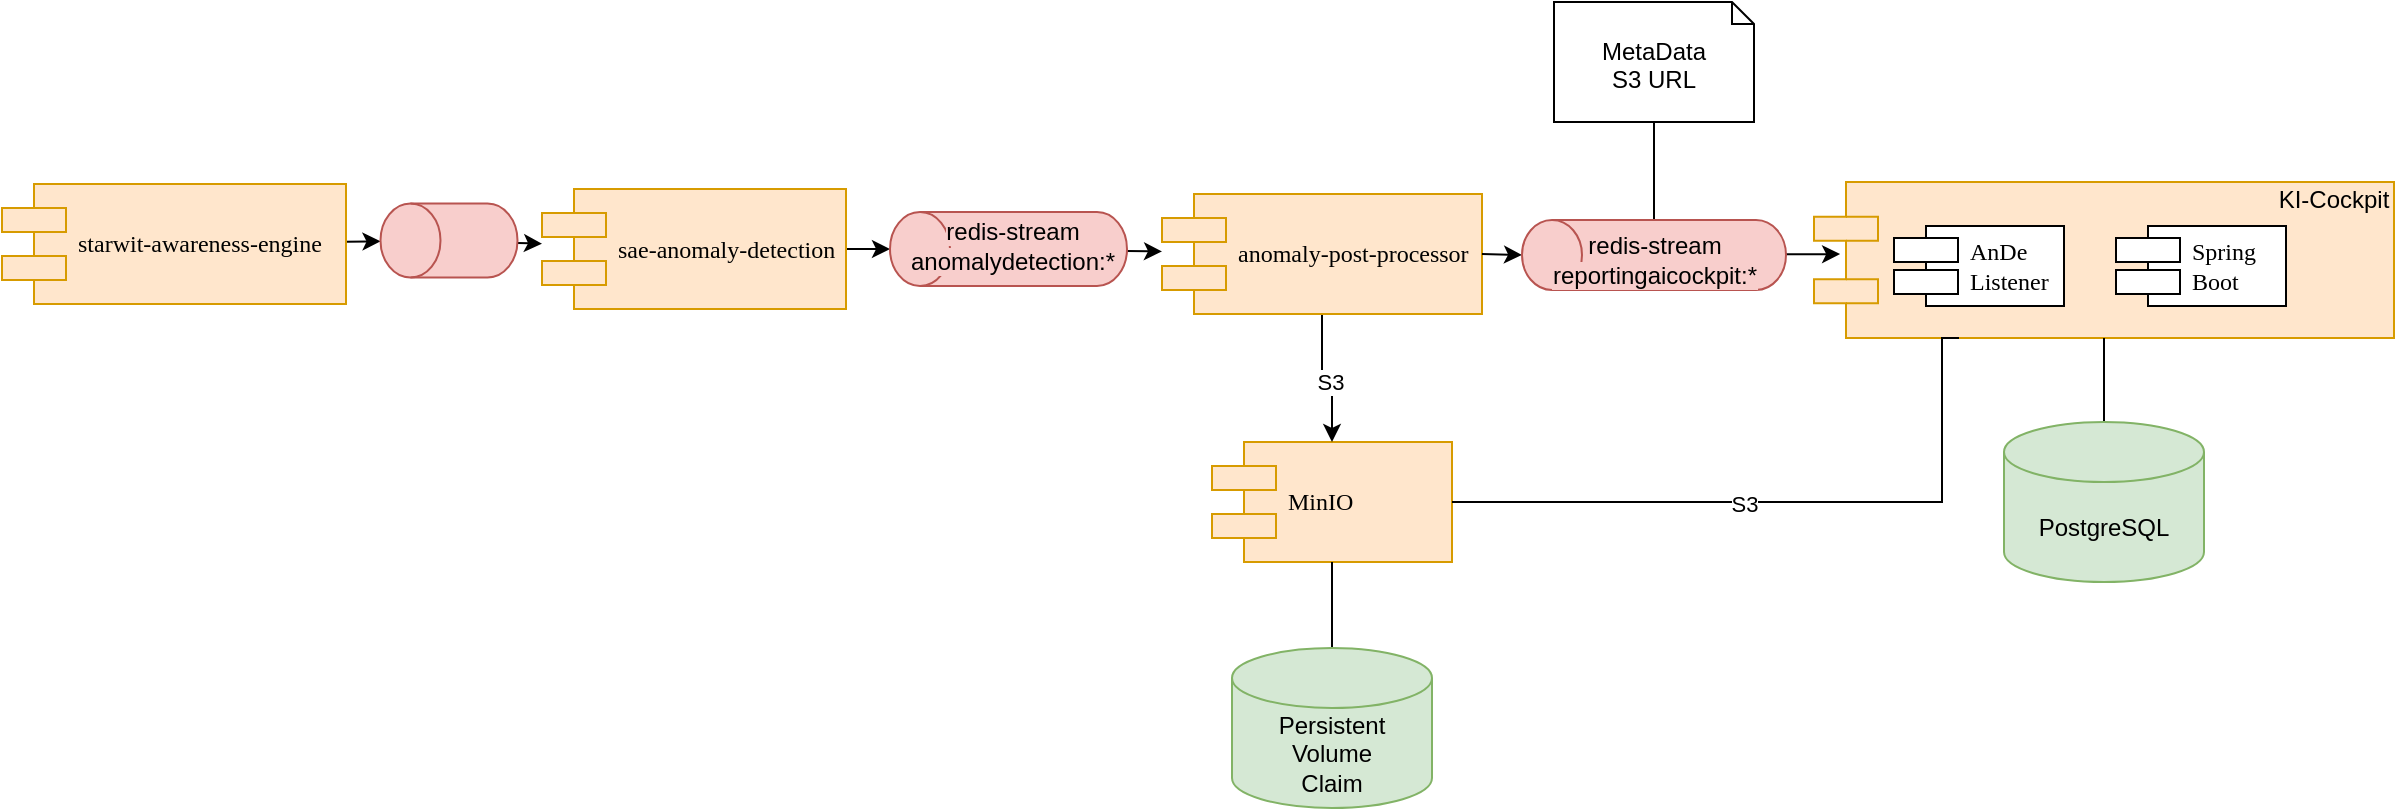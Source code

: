 <mxfile>
    <diagram name="draft" id="a3xRBjFOB7cAsyfC0EUM">
        <mxGraphModel dx="643" dy="327" grid="1" gridSize="10" guides="1" tooltips="1" connect="1" arrows="1" fold="1" page="1" pageScale="1" pageWidth="1100" pageHeight="850" background="none" math="0" shadow="0">
            <root>
                <mxCell id="D_3S4Ifsa7l87r18UFxj-0"/>
                <mxCell id="D_3S4Ifsa7l87r18UFxj-1" parent="D_3S4Ifsa7l87r18UFxj-0"/>
                <mxCell id="D_3S4Ifsa7l87r18UFxj-2" value="" style="shape=component;align=left;spacingLeft=36;rounded=0;shadow=0;comic=0;labelBackgroundColor=none;strokeWidth=1;fontFamily=Verdana;fontSize=12;html=1;fillColor=#ffe6cc;strokeColor=#d79b00;" parent="D_3S4Ifsa7l87r18UFxj-1" vertex="1">
                    <mxGeometry x="936" y="440" width="290" height="78" as="geometry"/>
                </mxCell>
                <mxCell id="D_3S4Ifsa7l87r18UFxj-5" value="MinIO" style="shape=component;align=left;spacingLeft=36;rounded=0;shadow=0;comic=0;labelBackgroundColor=none;strokeWidth=1;fontFamily=Verdana;fontSize=12;html=1;fillColor=#ffe6cc;strokeColor=#d79b00;" parent="D_3S4Ifsa7l87r18UFxj-1" vertex="1">
                    <mxGeometry x="635" y="570" width="120" height="60" as="geometry"/>
                </mxCell>
                <mxCell id="D_3S4Ifsa7l87r18UFxj-6" value="" style="edgeStyle=orthogonalEdgeStyle;rounded=0;orthogonalLoop=1;jettySize=auto;html=1;" parent="D_3S4Ifsa7l87r18UFxj-1" source="D_3S4Ifsa7l87r18UFxj-10" target="D_3S4Ifsa7l87r18UFxj-5" edge="1">
                    <mxGeometry relative="1" as="geometry"/>
                </mxCell>
                <mxCell id="D_3S4Ifsa7l87r18UFxj-7" value="S3" style="edgeLabel;html=1;align=center;verticalAlign=middle;resizable=0;points=[];" parent="D_3S4Ifsa7l87r18UFxj-6" vertex="1" connectable="0">
                    <mxGeometry x="0.022" y="-2" relative="1" as="geometry">
                        <mxPoint as="offset"/>
                    </mxGeometry>
                </mxCell>
                <mxCell id="yyzwWI7Gfhoeo8dUbkyk-1" value="" style="edgeStyle=none;sketch=0;hachureGap=4;jiggle=2;curveFitting=1;html=1;fontFamily=Architects Daughter;fontSource=https%3A%2F%2Ffonts.googleapis.com%2Fcss%3Ffamily%3DArchitects%2BDaughter;fontSize=16;" parent="D_3S4Ifsa7l87r18UFxj-1" source="D_3S4Ifsa7l87r18UFxj-8" target="D_3S4Ifsa7l87r18UFxj-13" edge="1">
                    <mxGeometry relative="1" as="geometry"/>
                </mxCell>
                <mxCell id="D_3S4Ifsa7l87r18UFxj-8" value="sae-anomaly-detection" style="shape=component;align=left;spacingLeft=36;rounded=0;shadow=0;comic=0;labelBackgroundColor=none;strokeWidth=1;fontFamily=Verdana;fontSize=12;html=1;fillColor=#ffe6cc;strokeColor=#d79b00;" parent="D_3S4Ifsa7l87r18UFxj-1" vertex="1">
                    <mxGeometry x="300" y="443.5" width="152" height="60" as="geometry"/>
                </mxCell>
                <mxCell id="D_3S4Ifsa7l87r18UFxj-10" value="anomaly-post-processor" style="shape=component;align=left;spacingLeft=36;rounded=0;shadow=0;comic=0;labelBackgroundColor=none;strokeWidth=1;fontFamily=Verdana;fontSize=12;html=1;fillColor=#ffe6cc;strokeColor=#d79b00;" parent="D_3S4Ifsa7l87r18UFxj-1" vertex="1">
                    <mxGeometry x="610" y="446" width="160" height="60" as="geometry"/>
                </mxCell>
                <mxCell id="D_3S4Ifsa7l87r18UFxj-12" value="" style="edgeStyle=orthogonalEdgeStyle;rounded=0;orthogonalLoop=1;jettySize=auto;html=1;endArrow=none;endFill=0;exitX=1;exitY=0.5;exitDx=0;exitDy=0;exitPerimeter=0;" parent="D_3S4Ifsa7l87r18UFxj-1" source="yyzwWI7Gfhoeo8dUbkyk-3" target="D_3S4Ifsa7l87r18UFxj-21" edge="1">
                    <mxGeometry relative="1" as="geometry"/>
                </mxCell>
                <mxCell id="yyzwWI7Gfhoeo8dUbkyk-2" value="" style="edgeStyle=none;sketch=0;hachureGap=4;jiggle=2;curveFitting=1;html=1;fontFamily=Architects Daughter;fontSource=https%3A%2F%2Ffonts.googleapis.com%2Fcss%3Ffamily%3DArchitects%2BDaughter;fontSize=16;" parent="D_3S4Ifsa7l87r18UFxj-1" source="D_3S4Ifsa7l87r18UFxj-13" target="D_3S4Ifsa7l87r18UFxj-10" edge="1">
                    <mxGeometry relative="1" as="geometry"/>
                </mxCell>
                <mxCell id="D_3S4Ifsa7l87r18UFxj-13" value="" style="shape=cylinder3;whiteSpace=wrap;html=1;boundedLbl=1;backgroundOutline=1;size=15;rotation=270;textDirection=vertical-lr;fillColor=#f8cecc;strokeColor=#b85450;" parent="D_3S4Ifsa7l87r18UFxj-1" vertex="1">
                    <mxGeometry x="514.75" y="414.25" width="37" height="118.5" as="geometry"/>
                </mxCell>
                <mxCell id="D_3S4Ifsa7l87r18UFxj-14" value="AnDe&lt;br&gt;Listener" style="shape=component;align=left;spacingLeft=36;rounded=0;shadow=0;comic=0;labelBackgroundColor=none;strokeWidth=1;fontFamily=Verdana;fontSize=12;html=1;" parent="D_3S4Ifsa7l87r18UFxj-1" vertex="1">
                    <mxGeometry x="976" y="462" width="85" height="40" as="geometry"/>
                </mxCell>
                <mxCell id="D_3S4Ifsa7l87r18UFxj-15" value="" style="edgeStyle=orthogonalEdgeStyle;rounded=0;orthogonalLoop=1;jettySize=auto;html=1;endArrow=none;endFill=0;" parent="D_3S4Ifsa7l87r18UFxj-1" source="D_3S4Ifsa7l87r18UFxj-16" target="D_3S4Ifsa7l87r18UFxj-2" edge="1">
                    <mxGeometry relative="1" as="geometry">
                        <mxPoint x="1081" y="604" as="sourcePoint"/>
                    </mxGeometry>
                </mxCell>
                <mxCell id="D_3S4Ifsa7l87r18UFxj-16" value="PostgreSQL" style="shape=cylinder3;whiteSpace=wrap;html=1;boundedLbl=1;backgroundOutline=1;size=15;fillColor=#d5e8d4;strokeColor=#82b366;" parent="D_3S4Ifsa7l87r18UFxj-1" vertex="1">
                    <mxGeometry x="1031" y="560" width="100" height="80" as="geometry"/>
                </mxCell>
                <mxCell id="D_3S4Ifsa7l87r18UFxj-17" value="" style="endArrow=none;html=1;rounded=0;edgeStyle=orthogonalEdgeStyle;exitX=1;exitY=0.5;exitDx=0;exitDy=0;entryX=0.25;entryY=1;entryDx=0;entryDy=0;" parent="D_3S4Ifsa7l87r18UFxj-1" source="D_3S4Ifsa7l87r18UFxj-5" target="D_3S4Ifsa7l87r18UFxj-2" edge="1">
                    <mxGeometry width="50" height="50" relative="1" as="geometry">
                        <mxPoint x="630" y="750" as="sourcePoint"/>
                        <mxPoint x="680" y="700" as="targetPoint"/>
                        <Array as="points">
                            <mxPoint x="1000" y="600"/>
                            <mxPoint x="1000" y="518"/>
                        </Array>
                    </mxGeometry>
                </mxCell>
                <mxCell id="D_3S4Ifsa7l87r18UFxj-18" value="S3" style="edgeLabel;html=1;align=center;verticalAlign=middle;resizable=0;points=[];" parent="D_3S4Ifsa7l87r18UFxj-17" vertex="1" connectable="0">
                    <mxGeometry x="-0.131" y="-1" relative="1" as="geometry">
                        <mxPoint as="offset"/>
                    </mxGeometry>
                </mxCell>
                <mxCell id="D_3S4Ifsa7l87r18UFxj-19" value="" style="edgeStyle=orthogonalEdgeStyle;rounded=0;orthogonalLoop=1;jettySize=auto;html=1;endArrow=none;endFill=0;" parent="D_3S4Ifsa7l87r18UFxj-1" source="D_3S4Ifsa7l87r18UFxj-20" target="D_3S4Ifsa7l87r18UFxj-5" edge="1">
                    <mxGeometry relative="1" as="geometry"/>
                </mxCell>
                <mxCell id="D_3S4Ifsa7l87r18UFxj-20" value="Persistent&lt;br&gt;Volume&lt;br&gt;Claim" style="shape=cylinder3;whiteSpace=wrap;html=1;boundedLbl=1;backgroundOutline=1;size=15;fillColor=#d5e8d4;strokeColor=#82b366;" parent="D_3S4Ifsa7l87r18UFxj-1" vertex="1">
                    <mxGeometry x="645" y="673" width="100" height="80" as="geometry"/>
                </mxCell>
                <mxCell id="D_3S4Ifsa7l87r18UFxj-21" value="&lt;div style=&quot;text-align: left;&quot;&gt;&lt;span style=&quot;background-color: initial;&quot;&gt;MetaData&lt;/span&gt;&lt;/div&gt;S3 URL" style="shape=note2;boundedLbl=1;whiteSpace=wrap;html=1;size=11;verticalAlign=top;align=center;" parent="D_3S4Ifsa7l87r18UFxj-1" vertex="1">
                    <mxGeometry x="806" y="350" width="100" height="60" as="geometry"/>
                </mxCell>
                <mxCell id="D_3S4Ifsa7l87r18UFxj-22" value="Spring&lt;br&gt;Boot" style="shape=component;align=left;spacingLeft=36;rounded=0;shadow=0;comic=0;labelBackgroundColor=none;strokeWidth=1;fontFamily=Verdana;fontSize=12;html=1;" parent="D_3S4Ifsa7l87r18UFxj-1" vertex="1">
                    <mxGeometry x="1087" y="462" width="85" height="40" as="geometry"/>
                </mxCell>
                <mxCell id="D_3S4Ifsa7l87r18UFxj-23" value="KI-Cockpit" style="text;html=1;align=center;verticalAlign=middle;whiteSpace=wrap;rounded=0;" parent="D_3S4Ifsa7l87r18UFxj-1" vertex="1">
                    <mxGeometry x="1166" y="434" width="60" height="30" as="geometry"/>
                </mxCell>
                <mxCell id="yyzwWI7Gfhoeo8dUbkyk-0" value="" style="endArrow=classic;html=1;hachureGap=4;fontFamily=Architects Daughter;fontSource=https%3A%2F%2Ffonts.googleapis.com%2Fcss%3Ffamily%3DArchitects%2BDaughter;fontSize=16;exitX=1;exitY=0.5;exitDx=0;exitDy=0;entryX=0.5;entryY=0;entryDx=0;entryDy=0;entryPerimeter=0;" parent="D_3S4Ifsa7l87r18UFxj-1" source="D_3S4Ifsa7l87r18UFxj-10" target="yyzwWI7Gfhoeo8dUbkyk-3" edge="1">
                    <mxGeometry width="50" height="50" relative="1" as="geometry">
                        <mxPoint x="780" y="500" as="sourcePoint"/>
                        <mxPoint x="830" y="450" as="targetPoint"/>
                    </mxGeometry>
                </mxCell>
                <mxCell id="yyzwWI7Gfhoeo8dUbkyk-4" value="" style="edgeStyle=none;sketch=0;hachureGap=4;jiggle=2;curveFitting=1;html=1;fontFamily=Architects Daughter;fontSource=https%3A%2F%2Ffonts.googleapis.com%2Fcss%3Ffamily%3DArchitects%2BDaughter;fontSize=16;entryX=0.045;entryY=0.462;entryDx=0;entryDy=0;entryPerimeter=0;" parent="D_3S4Ifsa7l87r18UFxj-1" source="yyzwWI7Gfhoeo8dUbkyk-3" target="D_3S4Ifsa7l87r18UFxj-2" edge="1">
                    <mxGeometry relative="1" as="geometry"/>
                </mxCell>
                <mxCell id="yyzwWI7Gfhoeo8dUbkyk-3" value="" style="shape=cylinder3;whiteSpace=wrap;html=1;boundedLbl=1;backgroundOutline=1;size=15;rotation=270;textDirection=vertical-lr;fillColor=#f8cecc;strokeColor=#b85450;" parent="D_3S4Ifsa7l87r18UFxj-1" vertex="1">
                    <mxGeometry x="838.5" y="410.5" width="35" height="132" as="geometry"/>
                </mxCell>
                <mxCell id="0" value="&lt;span style=&quot;background-color: rgb(248, 206, 204);&quot;&gt;redis-stream&lt;br&gt;anomalydetection:*&lt;/span&gt;" style="text;html=1;strokeColor=none;fillColor=none;align=center;verticalAlign=middle;whiteSpace=wrap;rounded=0;" parent="D_3S4Ifsa7l87r18UFxj-1" vertex="1">
                    <mxGeometry x="497.75" y="462" width="75" height="20" as="geometry"/>
                </mxCell>
                <mxCell id="1" value="&lt;span style=&quot;background-color: rgb(248, 206, 204);&quot;&gt;redis-stream&lt;br&gt;reportingaicockpit:*&lt;/span&gt;" style="text;html=1;strokeColor=none;fillColor=none;align=center;verticalAlign=middle;whiteSpace=wrap;rounded=0;" parent="D_3S4Ifsa7l87r18UFxj-1" vertex="1">
                    <mxGeometry x="818.5" y="469" width="75" height="20" as="geometry"/>
                </mxCell>
                <mxCell id="4" value="" style="edgeStyle=none;html=1;" edge="1" parent="D_3S4Ifsa7l87r18UFxj-1" source="2" target="3">
                    <mxGeometry relative="1" as="geometry"/>
                </mxCell>
                <mxCell id="2" value="starwit-awareness-engine" style="shape=component;align=left;spacingLeft=36;rounded=0;shadow=0;comic=0;labelBackgroundColor=none;strokeWidth=1;fontFamily=Verdana;fontSize=12;html=1;fillColor=#ffe6cc;strokeColor=#d79b00;" vertex="1" parent="D_3S4Ifsa7l87r18UFxj-1">
                    <mxGeometry x="30" y="441" width="172" height="60" as="geometry"/>
                </mxCell>
                <mxCell id="5" value="" style="edgeStyle=none;html=1;" edge="1" parent="D_3S4Ifsa7l87r18UFxj-1" source="3" target="D_3S4Ifsa7l87r18UFxj-8">
                    <mxGeometry relative="1" as="geometry"/>
                </mxCell>
                <mxCell id="3" value="" style="shape=cylinder3;whiteSpace=wrap;html=1;boundedLbl=1;backgroundOutline=1;size=15;rotation=270;textDirection=vertical-lr;fillColor=#f8cecc;strokeColor=#b85450;" vertex="1" parent="D_3S4Ifsa7l87r18UFxj-1">
                    <mxGeometry x="235" y="435" width="37" height="68.5" as="geometry"/>
                </mxCell>
            </root>
        </mxGraphModel>
    </diagram>
    <diagram name="Deployment Option 1" id="u-UFPv0DjZsWNiKmiKGw">
        <mxGraphModel dx="1396" dy="652" grid="1" gridSize="10" guides="1" tooltips="1" connect="1" arrows="1" fold="1" page="1" pageScale="1" pageWidth="1100" pageHeight="850" background="none" math="0" shadow="0">
            <root>
                <mxCell id="oXKrkx4APH8yopa26a5v-0"/>
                <mxCell id="84qNt7v-MmPcpYl2-deS-1" value="Deployment" parent="oXKrkx4APH8yopa26a5v-0"/>
                <mxCell id="84qNt7v-MmPcpYl2-deS-2" value="onPremis" style="rounded=0;whiteSpace=wrap;html=1;verticalAlign=top;align=left;" parent="84qNt7v-MmPcpYl2-deS-1" vertex="1">
                    <mxGeometry x="30" y="40" width="570" height="470" as="geometry"/>
                </mxCell>
                <mxCell id="84qNt7v-MmPcpYl2-deS-5" value="cloud" style="rounded=0;whiteSpace=wrap;html=1;verticalAlign=top;align=left;" parent="84qNt7v-MmPcpYl2-deS-1" vertex="1">
                    <mxGeometry x="610" y="40" width="440" height="470" as="geometry"/>
                </mxCell>
                <mxCell id="oXKrkx4APH8yopa26a5v-1" value="components" parent="oXKrkx4APH8yopa26a5v-0"/>
                <mxCell id="oXKrkx4APH8yopa26a5v-2" value="" style="shape=component;align=left;spacingLeft=36;rounded=0;shadow=0;comic=0;labelBackgroundColor=none;strokeWidth=1;fontFamily=Verdana;fontSize=12;html=1;" parent="oXKrkx4APH8yopa26a5v-1" vertex="1">
                    <mxGeometry x="746" y="170" width="290" height="78" as="geometry"/>
                </mxCell>
                <mxCell id="oXKrkx4APH8yopa26a5v-3" value="MinIO" style="shape=component;align=left;spacingLeft=36;rounded=0;shadow=0;comic=0;labelBackgroundColor=none;strokeWidth=1;fontFamily=Verdana;fontSize=12;html=1;" parent="oXKrkx4APH8yopa26a5v-1" vertex="1">
                    <mxGeometry x="620" y="310" width="120" height="60" as="geometry"/>
                </mxCell>
                <mxCell id="oXKrkx4APH8yopa26a5v-4" value="" style="edgeStyle=orthogonalEdgeStyle;rounded=0;orthogonalLoop=1;jettySize=auto;html=1;" parent="oXKrkx4APH8yopa26a5v-1" source="oXKrkx4APH8yopa26a5v-8" target="oXKrkx4APH8yopa26a5v-3" edge="1">
                    <mxGeometry relative="1" as="geometry">
                        <Array as="points">
                            <mxPoint x="540" y="340"/>
                        </Array>
                    </mxGeometry>
                </mxCell>
                <mxCell id="oXKrkx4APH8yopa26a5v-5" value="S3" style="edgeLabel;html=1;align=center;verticalAlign=middle;resizable=0;points=[];" parent="oXKrkx4APH8yopa26a5v-4" vertex="1" connectable="0">
                    <mxGeometry x="0.022" y="-2" relative="1" as="geometry">
                        <mxPoint as="offset"/>
                    </mxGeometry>
                </mxCell>
                <mxCell id="oXKrkx4APH8yopa26a5v-6" value="" style="edgeStyle=none;sketch=0;hachureGap=4;jiggle=2;curveFitting=1;html=1;fontFamily=Architects Daughter;fontSource=https%3A%2F%2Ffonts.googleapis.com%2Fcss%3Ffamily%3DArchitects%2BDaughter;fontSize=16;" parent="oXKrkx4APH8yopa26a5v-1" source="oXKrkx4APH8yopa26a5v-7" target="oXKrkx4APH8yopa26a5v-11" edge="1">
                    <mxGeometry relative="1" as="geometry"/>
                </mxCell>
                <mxCell id="oXKrkx4APH8yopa26a5v-7" value="AnDe" style="shape=component;align=left;spacingLeft=36;rounded=0;shadow=0;comic=0;labelBackgroundColor=none;strokeWidth=1;fontFamily=Verdana;fontSize=12;html=1;" parent="oXKrkx4APH8yopa26a5v-1" vertex="1">
                    <mxGeometry x="180" y="170" width="120" height="60" as="geometry"/>
                </mxCell>
                <mxCell id="oXKrkx4APH8yopa26a5v-8" value="SAnDe" style="shape=component;align=left;spacingLeft=36;rounded=0;shadow=0;comic=0;labelBackgroundColor=none;strokeWidth=1;fontFamily=Verdana;fontSize=12;html=1;" parent="oXKrkx4APH8yopa26a5v-1" vertex="1">
                    <mxGeometry x="460" y="176" width="120" height="60" as="geometry"/>
                </mxCell>
                <mxCell id="oXKrkx4APH8yopa26a5v-9" value="" style="edgeStyle=orthogonalEdgeStyle;rounded=0;orthogonalLoop=1;jettySize=auto;html=1;endArrow=none;endFill=0;exitX=1;exitY=0.5;exitDx=0;exitDy=0;exitPerimeter=0;" parent="oXKrkx4APH8yopa26a5v-1" source="oXKrkx4APH8yopa26a5v-24" target="oXKrkx4APH8yopa26a5v-19" edge="1">
                    <mxGeometry relative="1" as="geometry"/>
                </mxCell>
                <mxCell id="oXKrkx4APH8yopa26a5v-10" value="" style="edgeStyle=none;sketch=0;hachureGap=4;jiggle=2;curveFitting=1;html=1;fontFamily=Architects Daughter;fontSource=https%3A%2F%2Ffonts.googleapis.com%2Fcss%3Ffamily%3DArchitects%2BDaughter;fontSize=16;" parent="oXKrkx4APH8yopa26a5v-1" source="oXKrkx4APH8yopa26a5v-11" target="oXKrkx4APH8yopa26a5v-8" edge="1">
                    <mxGeometry relative="1" as="geometry"/>
                </mxCell>
                <mxCell id="oXKrkx4APH8yopa26a5v-11" value="Redis1" style="shape=cylinder3;whiteSpace=wrap;html=1;boundedLbl=1;backgroundOutline=1;size=15;rotation=270;textDirection=vertical-lr;" parent="oXKrkx4APH8yopa26a5v-1" vertex="1">
                    <mxGeometry x="340" y="164" width="60" height="80" as="geometry"/>
                </mxCell>
                <mxCell id="oXKrkx4APH8yopa26a5v-12" value="AnDe&lt;br&gt;Listener" style="shape=component;align=left;spacingLeft=36;rounded=0;shadow=0;comic=0;labelBackgroundColor=none;strokeWidth=1;fontFamily=Verdana;fontSize=12;html=1;" parent="oXKrkx4APH8yopa26a5v-1" vertex="1">
                    <mxGeometry x="786" y="194" width="85" height="40" as="geometry"/>
                </mxCell>
                <mxCell id="oXKrkx4APH8yopa26a5v-13" value="" style="edgeStyle=orthogonalEdgeStyle;rounded=0;orthogonalLoop=1;jettySize=auto;html=1;endArrow=none;endFill=0;" parent="oXKrkx4APH8yopa26a5v-1" source="oXKrkx4APH8yopa26a5v-14" target="oXKrkx4APH8yopa26a5v-2" edge="1">
                    <mxGeometry relative="1" as="geometry">
                        <mxPoint x="891" y="334" as="sourcePoint"/>
                    </mxGeometry>
                </mxCell>
                <mxCell id="oXKrkx4APH8yopa26a5v-14" value="PostgreSQL" style="shape=cylinder3;whiteSpace=wrap;html=1;boundedLbl=1;backgroundOutline=1;size=15;" parent="oXKrkx4APH8yopa26a5v-1" vertex="1">
                    <mxGeometry x="841" y="290" width="100" height="80" as="geometry"/>
                </mxCell>
                <mxCell id="oXKrkx4APH8yopa26a5v-15" value="" style="endArrow=none;html=1;rounded=0;edgeStyle=orthogonalEdgeStyle;exitX=1;exitY=0.75;exitDx=0;exitDy=0;entryX=0.25;entryY=1;entryDx=0;entryDy=0;" parent="oXKrkx4APH8yopa26a5v-1" source="oXKrkx4APH8yopa26a5v-3" target="oXKrkx4APH8yopa26a5v-2" edge="1">
                    <mxGeometry width="50" height="50" relative="1" as="geometry">
                        <mxPoint x="440" y="480" as="sourcePoint"/>
                        <mxPoint x="490" y="430" as="targetPoint"/>
                        <Array as="points">
                            <mxPoint x="810" y="355"/>
                            <mxPoint x="810" y="248"/>
                        </Array>
                    </mxGeometry>
                </mxCell>
                <mxCell id="oXKrkx4APH8yopa26a5v-16" value="S3" style="edgeLabel;html=1;align=center;verticalAlign=middle;resizable=0;points=[];" parent="oXKrkx4APH8yopa26a5v-15" vertex="1" connectable="0">
                    <mxGeometry x="-0.131" y="-1" relative="1" as="geometry">
                        <mxPoint as="offset"/>
                    </mxGeometry>
                </mxCell>
                <mxCell id="oXKrkx4APH8yopa26a5v-17" value="" style="edgeStyle=orthogonalEdgeStyle;rounded=0;orthogonalLoop=1;jettySize=auto;html=1;endArrow=none;endFill=0;" parent="oXKrkx4APH8yopa26a5v-1" source="oXKrkx4APH8yopa26a5v-18" target="oXKrkx4APH8yopa26a5v-3" edge="1">
                    <mxGeometry relative="1" as="geometry"/>
                </mxCell>
                <mxCell id="oXKrkx4APH8yopa26a5v-18" value="Persistent&lt;br&gt;Volume&lt;br&gt;Claim" style="shape=cylinder3;whiteSpace=wrap;html=1;boundedLbl=1;backgroundOutline=1;size=15;" parent="oXKrkx4APH8yopa26a5v-1" vertex="1">
                    <mxGeometry x="630" y="413" width="100" height="80" as="geometry"/>
                </mxCell>
                <mxCell id="oXKrkx4APH8yopa26a5v-19" value="&lt;div style=&quot;text-align: left;&quot;&gt;&lt;span style=&quot;background-color: initial;&quot;&gt;MetaData&lt;/span&gt;&lt;/div&gt;S3 URL" style="shape=note2;boundedLbl=1;whiteSpace=wrap;html=1;size=11;verticalAlign=top;align=center;" parent="oXKrkx4APH8yopa26a5v-1" vertex="1">
                    <mxGeometry x="620" y="69" width="100" height="60" as="geometry"/>
                </mxCell>
                <mxCell id="oXKrkx4APH8yopa26a5v-20" value="Spring&lt;br&gt;Boot" style="shape=component;align=left;spacingLeft=36;rounded=0;shadow=0;comic=0;labelBackgroundColor=none;strokeWidth=1;fontFamily=Verdana;fontSize=12;html=1;" parent="oXKrkx4APH8yopa26a5v-1" vertex="1">
                    <mxGeometry x="911" y="194" width="85" height="40" as="geometry"/>
                </mxCell>
                <mxCell id="oXKrkx4APH8yopa26a5v-21" value="KI-Cockpit" style="text;html=1;align=center;verticalAlign=middle;whiteSpace=wrap;rounded=0;" parent="oXKrkx4APH8yopa26a5v-1" vertex="1">
                    <mxGeometry x="976" y="164" width="60" height="30" as="geometry"/>
                </mxCell>
                <mxCell id="oXKrkx4APH8yopa26a5v-22" value="" style="endArrow=classic;html=1;hachureGap=4;fontFamily=Architects Daughter;fontSource=https%3A%2F%2Ffonts.googleapis.com%2Fcss%3Ffamily%3DArchitects%2BDaughter;fontSize=16;exitX=1;exitY=0.5;exitDx=0;exitDy=0;entryX=0.5;entryY=0;entryDx=0;entryDy=0;entryPerimeter=0;" parent="oXKrkx4APH8yopa26a5v-1" source="oXKrkx4APH8yopa26a5v-8" target="oXKrkx4APH8yopa26a5v-24" edge="1">
                    <mxGeometry width="50" height="50" relative="1" as="geometry">
                        <mxPoint x="590" y="230" as="sourcePoint"/>
                        <mxPoint x="640" y="180" as="targetPoint"/>
                    </mxGeometry>
                </mxCell>
                <mxCell id="oXKrkx4APH8yopa26a5v-23" value="" style="edgeStyle=none;sketch=0;hachureGap=4;jiggle=2;curveFitting=1;html=1;fontFamily=Architects Daughter;fontSource=https%3A%2F%2Ffonts.googleapis.com%2Fcss%3Ffamily%3DArchitects%2BDaughter;fontSize=16;entryX=0.045;entryY=0.462;entryDx=0;entryDy=0;entryPerimeter=0;" parent="oXKrkx4APH8yopa26a5v-1" source="oXKrkx4APH8yopa26a5v-24" target="oXKrkx4APH8yopa26a5v-2" edge="1">
                    <mxGeometry relative="1" as="geometry"/>
                </mxCell>
                <mxCell id="oXKrkx4APH8yopa26a5v-24" value="Redis2" style="shape=cylinder3;whiteSpace=wrap;html=1;boundedLbl=1;backgroundOutline=1;size=15;rotation=270;textDirection=vertical-lr;" parent="oXKrkx4APH8yopa26a5v-1" vertex="1">
                    <mxGeometry x="640" y="166" width="60" height="80" as="geometry"/>
                </mxCell>
                <mxCell id="84qNt7v-MmPcpYl2-deS-0" value="" style="fontColor=#0066CC;verticalAlign=top;verticalLabelPosition=bottom;labelPosition=center;align=center;html=1;outlineConnect=0;fillColor=#CCCCCC;strokeColor=#6881B3;gradientColor=none;gradientDirection=north;strokeWidth=2;shape=mxgraph.networks.security_camera;" parent="oXKrkx4APH8yopa26a5v-1" vertex="1">
                    <mxGeometry x="270" y="80" width="60" height="49" as="geometry"/>
                </mxCell>
                <mxCell id="84qNt7v-MmPcpYl2-deS-6" value="" style="edgeStyle=none;html=1;" parent="oXKrkx4APH8yopa26a5v-1" source="84qNt7v-MmPcpYl2-deS-4" target="oXKrkx4APH8yopa26a5v-7" edge="1">
                    <mxGeometry relative="1" as="geometry"/>
                </mxCell>
                <mxCell id="84qNt7v-MmPcpYl2-deS-4" value="SAE" style="shape=component;align=left;spacingLeft=36;rounded=0;shadow=0;comic=0;labelBackgroundColor=none;strokeWidth=1;fontFamily=Verdana;fontSize=12;html=1;" parent="oXKrkx4APH8yopa26a5v-1" vertex="1">
                    <mxGeometry x="30" y="172" width="120" height="60" as="geometry"/>
                </mxCell>
            </root>
        </mxGraphModel>
    </diagram>
    <diagram name="Deployment Option 2" id="qMj3BfsI_T58n7TyWxik">
        <mxGraphModel dx="1396" dy="652" grid="1" gridSize="10" guides="1" tooltips="1" connect="1" arrows="1" fold="1" page="1" pageScale="1" pageWidth="1100" pageHeight="850" background="none" math="0" shadow="0">
            <root>
                <mxCell id="FTh1BCPypeRiLLbVmUH3-0"/>
                <mxCell id="FTh1BCPypeRiLLbVmUH3-1" value="Untitled Layer" parent="FTh1BCPypeRiLLbVmUH3-0"/>
                <mxCell id="FTh1BCPypeRiLLbVmUH3-2" value="onPremis" style="rounded=0;whiteSpace=wrap;html=1;verticalAlign=top;align=left;" parent="FTh1BCPypeRiLLbVmUH3-1" vertex="1">
                    <mxGeometry x="30" y="40" width="280" height="470" as="geometry"/>
                </mxCell>
                <mxCell id="FTh1BCPypeRiLLbVmUH3-3" value="cloud" style="rounded=0;whiteSpace=wrap;html=1;verticalAlign=top;align=left;" parent="FTh1BCPypeRiLLbVmUH3-1" vertex="1">
                    <mxGeometry x="320" y="40" width="730" height="470" as="geometry"/>
                </mxCell>
                <mxCell id="FTh1BCPypeRiLLbVmUH3-4" value="components" parent="FTh1BCPypeRiLLbVmUH3-0"/>
                <mxCell id="FTh1BCPypeRiLLbVmUH3-5" value="" style="shape=component;align=left;spacingLeft=36;rounded=0;shadow=0;comic=0;labelBackgroundColor=none;strokeWidth=1;fontFamily=Verdana;fontSize=12;html=1;" parent="FTh1BCPypeRiLLbVmUH3-4" vertex="1">
                    <mxGeometry x="746" y="170" width="290" height="78" as="geometry"/>
                </mxCell>
                <mxCell id="FTh1BCPypeRiLLbVmUH3-6" value="MinIO" style="shape=component;align=left;spacingLeft=36;rounded=0;shadow=0;comic=0;labelBackgroundColor=none;strokeWidth=1;fontFamily=Verdana;fontSize=12;html=1;" parent="FTh1BCPypeRiLLbVmUH3-4" vertex="1">
                    <mxGeometry x="620" y="310" width="120" height="60" as="geometry"/>
                </mxCell>
                <mxCell id="FTh1BCPypeRiLLbVmUH3-7" value="" style="edgeStyle=orthogonalEdgeStyle;rounded=0;orthogonalLoop=1;jettySize=auto;html=1;" parent="FTh1BCPypeRiLLbVmUH3-4" source="FTh1BCPypeRiLLbVmUH3-11" target="FTh1BCPypeRiLLbVmUH3-6" edge="1">
                    <mxGeometry relative="1" as="geometry">
                        <Array as="points">
                            <mxPoint x="540" y="340"/>
                        </Array>
                    </mxGeometry>
                </mxCell>
                <mxCell id="FTh1BCPypeRiLLbVmUH3-8" value="S3" style="edgeLabel;html=1;align=center;verticalAlign=middle;resizable=0;points=[];" parent="FTh1BCPypeRiLLbVmUH3-7" vertex="1" connectable="0">
                    <mxGeometry x="0.022" y="-2" relative="1" as="geometry">
                        <mxPoint as="offset"/>
                    </mxGeometry>
                </mxCell>
                <mxCell id="FTh1BCPypeRiLLbVmUH3-9" value="" style="edgeStyle=none;sketch=0;hachureGap=4;jiggle=2;curveFitting=1;html=1;fontFamily=Architects Daughter;fontSource=https%3A%2F%2Ffonts.googleapis.com%2Fcss%3Ffamily%3DArchitects%2BDaughter;fontSize=16;" parent="FTh1BCPypeRiLLbVmUH3-4" source="FTh1BCPypeRiLLbVmUH3-10" target="FTh1BCPypeRiLLbVmUH3-14" edge="1">
                    <mxGeometry relative="1" as="geometry"/>
                </mxCell>
                <mxCell id="FTh1BCPypeRiLLbVmUH3-10" value="AnDe" style="shape=component;align=left;spacingLeft=36;rounded=0;shadow=0;comic=0;labelBackgroundColor=none;strokeWidth=1;fontFamily=Verdana;fontSize=12;html=1;" parent="FTh1BCPypeRiLLbVmUH3-4" vertex="1">
                    <mxGeometry x="180" y="170" width="120" height="60" as="geometry"/>
                </mxCell>
                <mxCell id="FTh1BCPypeRiLLbVmUH3-11" value="SAnDe" style="shape=component;align=left;spacingLeft=36;rounded=0;shadow=0;comic=0;labelBackgroundColor=none;strokeWidth=1;fontFamily=Verdana;fontSize=12;html=1;" parent="FTh1BCPypeRiLLbVmUH3-4" vertex="1">
                    <mxGeometry x="460" y="176" width="120" height="60" as="geometry"/>
                </mxCell>
                <mxCell id="FTh1BCPypeRiLLbVmUH3-12" value="" style="edgeStyle=orthogonalEdgeStyle;rounded=0;orthogonalLoop=1;jettySize=auto;html=1;endArrow=none;endFill=0;exitX=1;exitY=0.5;exitDx=0;exitDy=0;exitPerimeter=0;" parent="FTh1BCPypeRiLLbVmUH3-4" source="FTh1BCPypeRiLLbVmUH3-27" target="FTh1BCPypeRiLLbVmUH3-22" edge="1">
                    <mxGeometry relative="1" as="geometry"/>
                </mxCell>
                <mxCell id="FTh1BCPypeRiLLbVmUH3-13" value="" style="edgeStyle=none;sketch=0;hachureGap=4;jiggle=2;curveFitting=1;html=1;fontFamily=Architects Daughter;fontSource=https%3A%2F%2Ffonts.googleapis.com%2Fcss%3Ffamily%3DArchitects%2BDaughter;fontSize=16;" parent="FTh1BCPypeRiLLbVmUH3-4" source="FTh1BCPypeRiLLbVmUH3-14" target="FTh1BCPypeRiLLbVmUH3-11" edge="1">
                    <mxGeometry relative="1" as="geometry"/>
                </mxCell>
                <mxCell id="FTh1BCPypeRiLLbVmUH3-14" value="Redis1" style="shape=cylinder3;whiteSpace=wrap;html=1;boundedLbl=1;backgroundOutline=1;size=15;rotation=270;textDirection=vertical-lr;" parent="FTh1BCPypeRiLLbVmUH3-4" vertex="1">
                    <mxGeometry x="353" y="164" width="60" height="80" as="geometry"/>
                </mxCell>
                <mxCell id="FTh1BCPypeRiLLbVmUH3-15" value="AnDe&lt;br&gt;Listener" style="shape=component;align=left;spacingLeft=36;rounded=0;shadow=0;comic=0;labelBackgroundColor=none;strokeWidth=1;fontFamily=Verdana;fontSize=12;html=1;" parent="FTh1BCPypeRiLLbVmUH3-4" vertex="1">
                    <mxGeometry x="786" y="194" width="85" height="40" as="geometry"/>
                </mxCell>
                <mxCell id="FTh1BCPypeRiLLbVmUH3-16" value="" style="edgeStyle=orthogonalEdgeStyle;rounded=0;orthogonalLoop=1;jettySize=auto;html=1;endArrow=none;endFill=0;" parent="FTh1BCPypeRiLLbVmUH3-4" source="FTh1BCPypeRiLLbVmUH3-17" target="FTh1BCPypeRiLLbVmUH3-5" edge="1">
                    <mxGeometry relative="1" as="geometry">
                        <mxPoint x="891" y="334" as="sourcePoint"/>
                    </mxGeometry>
                </mxCell>
                <mxCell id="FTh1BCPypeRiLLbVmUH3-17" value="PostgreSQL" style="shape=cylinder3;whiteSpace=wrap;html=1;boundedLbl=1;backgroundOutline=1;size=15;" parent="FTh1BCPypeRiLLbVmUH3-4" vertex="1">
                    <mxGeometry x="841" y="290" width="100" height="80" as="geometry"/>
                </mxCell>
                <mxCell id="FTh1BCPypeRiLLbVmUH3-18" value="" style="endArrow=none;html=1;rounded=0;edgeStyle=orthogonalEdgeStyle;exitX=1;exitY=0.75;exitDx=0;exitDy=0;entryX=0.25;entryY=1;entryDx=0;entryDy=0;" parent="FTh1BCPypeRiLLbVmUH3-4" source="FTh1BCPypeRiLLbVmUH3-6" target="FTh1BCPypeRiLLbVmUH3-5" edge="1">
                    <mxGeometry width="50" height="50" relative="1" as="geometry">
                        <mxPoint x="440" y="480" as="sourcePoint"/>
                        <mxPoint x="490" y="430" as="targetPoint"/>
                        <Array as="points">
                            <mxPoint x="810" y="355"/>
                            <mxPoint x="810" y="248"/>
                        </Array>
                    </mxGeometry>
                </mxCell>
                <mxCell id="FTh1BCPypeRiLLbVmUH3-19" value="S3" style="edgeLabel;html=1;align=center;verticalAlign=middle;resizable=0;points=[];" parent="FTh1BCPypeRiLLbVmUH3-18" vertex="1" connectable="0">
                    <mxGeometry x="-0.131" y="-1" relative="1" as="geometry">
                        <mxPoint as="offset"/>
                    </mxGeometry>
                </mxCell>
                <mxCell id="FTh1BCPypeRiLLbVmUH3-20" value="" style="edgeStyle=orthogonalEdgeStyle;rounded=0;orthogonalLoop=1;jettySize=auto;html=1;endArrow=none;endFill=0;" parent="FTh1BCPypeRiLLbVmUH3-4" source="FTh1BCPypeRiLLbVmUH3-21" target="FTh1BCPypeRiLLbVmUH3-6" edge="1">
                    <mxGeometry relative="1" as="geometry"/>
                </mxCell>
                <mxCell id="FTh1BCPypeRiLLbVmUH3-21" value="Persistent&lt;br&gt;Volume&lt;br&gt;Claim" style="shape=cylinder3;whiteSpace=wrap;html=1;boundedLbl=1;backgroundOutline=1;size=15;" parent="FTh1BCPypeRiLLbVmUH3-4" vertex="1">
                    <mxGeometry x="630" y="413" width="100" height="80" as="geometry"/>
                </mxCell>
                <mxCell id="FTh1BCPypeRiLLbVmUH3-22" value="&lt;div style=&quot;text-align: left;&quot;&gt;&lt;span style=&quot;background-color: initial;&quot;&gt;MetaData&lt;/span&gt;&lt;/div&gt;S3 URL" style="shape=note2;boundedLbl=1;whiteSpace=wrap;html=1;size=11;verticalAlign=top;align=center;" parent="FTh1BCPypeRiLLbVmUH3-4" vertex="1">
                    <mxGeometry x="620" y="69" width="100" height="60" as="geometry"/>
                </mxCell>
                <mxCell id="FTh1BCPypeRiLLbVmUH3-23" value="Spring&lt;br&gt;Boot" style="shape=component;align=left;spacingLeft=36;rounded=0;shadow=0;comic=0;labelBackgroundColor=none;strokeWidth=1;fontFamily=Verdana;fontSize=12;html=1;" parent="FTh1BCPypeRiLLbVmUH3-4" vertex="1">
                    <mxGeometry x="911" y="194" width="85" height="40" as="geometry"/>
                </mxCell>
                <mxCell id="FTh1BCPypeRiLLbVmUH3-24" value="KI-Cockpit" style="text;html=1;align=center;verticalAlign=middle;whiteSpace=wrap;rounded=0;" parent="FTh1BCPypeRiLLbVmUH3-4" vertex="1">
                    <mxGeometry x="976" y="164" width="60" height="30" as="geometry"/>
                </mxCell>
                <mxCell id="FTh1BCPypeRiLLbVmUH3-25" value="" style="endArrow=classic;html=1;hachureGap=4;fontFamily=Architects Daughter;fontSource=https%3A%2F%2Ffonts.googleapis.com%2Fcss%3Ffamily%3DArchitects%2BDaughter;fontSize=16;exitX=1;exitY=0.5;exitDx=0;exitDy=0;entryX=0.5;entryY=0;entryDx=0;entryDy=0;entryPerimeter=0;" parent="FTh1BCPypeRiLLbVmUH3-4" source="FTh1BCPypeRiLLbVmUH3-11" target="FTh1BCPypeRiLLbVmUH3-27" edge="1">
                    <mxGeometry width="50" height="50" relative="1" as="geometry">
                        <mxPoint x="590" y="230" as="sourcePoint"/>
                        <mxPoint x="640" y="180" as="targetPoint"/>
                    </mxGeometry>
                </mxCell>
                <mxCell id="FTh1BCPypeRiLLbVmUH3-26" value="" style="edgeStyle=none;sketch=0;hachureGap=4;jiggle=2;curveFitting=1;html=1;fontFamily=Architects Daughter;fontSource=https%3A%2F%2Ffonts.googleapis.com%2Fcss%3Ffamily%3DArchitects%2BDaughter;fontSize=16;entryX=0.045;entryY=0.462;entryDx=0;entryDy=0;entryPerimeter=0;" parent="FTh1BCPypeRiLLbVmUH3-4" source="FTh1BCPypeRiLLbVmUH3-27" target="FTh1BCPypeRiLLbVmUH3-5" edge="1">
                    <mxGeometry relative="1" as="geometry"/>
                </mxCell>
                <mxCell id="FTh1BCPypeRiLLbVmUH3-27" value="Redis1" style="shape=cylinder3;whiteSpace=wrap;html=1;boundedLbl=1;backgroundOutline=1;size=15;rotation=270;textDirection=vertical-lr;" parent="FTh1BCPypeRiLLbVmUH3-4" vertex="1">
                    <mxGeometry x="640" y="166" width="60" height="80" as="geometry"/>
                </mxCell>
                <mxCell id="FTh1BCPypeRiLLbVmUH3-28" value="" style="fontColor=#0066CC;verticalAlign=top;verticalLabelPosition=bottom;labelPosition=center;align=center;html=1;outlineConnect=0;fillColor=#CCCCCC;strokeColor=#6881B3;gradientColor=none;gradientDirection=north;strokeWidth=2;shape=mxgraph.networks.security_camera;" parent="FTh1BCPypeRiLLbVmUH3-4" vertex="1">
                    <mxGeometry x="140" y="90" width="60" height="49" as="geometry"/>
                </mxCell>
                <mxCell id="FTh1BCPypeRiLLbVmUH3-29" value="" style="edgeStyle=none;html=1;" parent="FTh1BCPypeRiLLbVmUH3-4" source="FTh1BCPypeRiLLbVmUH3-30" target="FTh1BCPypeRiLLbVmUH3-10" edge="1">
                    <mxGeometry relative="1" as="geometry"/>
                </mxCell>
                <mxCell id="FTh1BCPypeRiLLbVmUH3-30" value="SAE" style="shape=component;align=left;spacingLeft=36;rounded=0;shadow=0;comic=0;labelBackgroundColor=none;strokeWidth=1;fontFamily=Verdana;fontSize=12;html=1;" parent="FTh1BCPypeRiLLbVmUH3-4" vertex="1">
                    <mxGeometry x="30" y="172" width="120" height="60" as="geometry"/>
                </mxCell>
            </root>
        </mxGraphModel>
    </diagram>
    <diagram name="Page-1" id="5f0bae14-7c28-e335-631c-24af17079c00">
        <mxGraphModel dx="1396" dy="652" grid="1" gridSize="10" guides="1" tooltips="1" connect="1" arrows="1" fold="1" page="1" pageScale="1" pageWidth="1100" pageHeight="850" background="none" math="0" shadow="0">
            <root>
                <mxCell id="0"/>
                <mxCell id="1" parent="0"/>
                <mxCell id="MxHcLkCPxdAbKTUCakO2-9" value="" style="shape=component;align=left;spacingLeft=36;rounded=0;shadow=0;comic=0;labelBackgroundColor=none;strokeWidth=1;fontFamily=Verdana;fontSize=12;html=1;" parent="1" vertex="1">
                    <mxGeometry x="827" y="436" width="290" height="78" as="geometry"/>
                </mxCell>
                <mxCell id="MxHcLkCPxdAbKTUCakO2-4" value="" style="edgeStyle=orthogonalEdgeStyle;rounded=0;orthogonalLoop=1;jettySize=auto;html=1;exitX=1;exitY=0.25;exitDx=0;exitDy=0;entryX=0.5;entryY=1;entryDx=0;entryDy=0;endArrow=none;endFill=0;" parent="1" source="39150e848f15840c-5" target="MxHcLkCPxdAbKTUCakO2-3" edge="1">
                    <mxGeometry relative="1" as="geometry"/>
                </mxCell>
                <mxCell id="MxHcLkCPxdAbKTUCakO2-22" value="S3" style="edgeLabel;html=1;align=center;verticalAlign=middle;resizable=0;points=[];" parent="MxHcLkCPxdAbKTUCakO2-4" vertex="1" connectable="0">
                    <mxGeometry x="0.012" relative="1" as="geometry">
                        <mxPoint as="offset"/>
                    </mxGeometry>
                </mxCell>
                <mxCell id="39150e848f15840c-5" value="MinIO" style="shape=component;align=left;spacingLeft=36;rounded=0;shadow=0;comic=0;labelBackgroundColor=none;strokeWidth=1;fontFamily=Verdana;fontSize=12;html=1;" parent="1" vertex="1">
                    <mxGeometry x="343" y="562" width="120" height="60" as="geometry"/>
                </mxCell>
                <mxCell id="MxHcLkCPxdAbKTUCakO2-1" value="" style="edgeStyle=orthogonalEdgeStyle;rounded=0;orthogonalLoop=1;jettySize=auto;html=1;exitX=0.5;exitY=1;exitDx=0;exitDy=0;" parent="1" source="39150e848f15840c-10" target="39150e848f15840c-5" edge="1">
                    <mxGeometry relative="1" as="geometry"/>
                </mxCell>
                <mxCell id="MxHcLkCPxdAbKTUCakO2-2" value="S3" style="edgeLabel;html=1;align=center;verticalAlign=middle;resizable=0;points=[];" parent="MxHcLkCPxdAbKTUCakO2-1" vertex="1" connectable="0">
                    <mxGeometry x="0.022" y="-2" relative="1" as="geometry">
                        <mxPoint as="offset"/>
                    </mxGeometry>
                </mxCell>
                <mxCell id="39150e848f15840c-10" value="AnDe" style="shape=component;align=left;spacingLeft=36;rounded=0;shadow=0;comic=0;labelBackgroundColor=none;strokeWidth=1;fontFamily=Verdana;fontSize=12;html=1;" parent="1" vertex="1">
                    <mxGeometry x="343" y="461" width="120" height="60" as="geometry"/>
                </mxCell>
                <mxCell id="MxHcLkCPxdAbKTUCakO2-6" value="" style="edgeStyle=orthogonalEdgeStyle;rounded=0;orthogonalLoop=1;jettySize=auto;html=1;" parent="1" source="MxHcLkCPxdAbKTUCakO2-3" target="MxHcLkCPxdAbKTUCakO2-5" edge="1">
                    <mxGeometry relative="1" as="geometry"/>
                </mxCell>
                <mxCell id="MxHcLkCPxdAbKTUCakO2-3" value="AnDe&lt;br&gt;Exporter" style="shape=component;align=left;spacingLeft=36;rounded=0;shadow=0;comic=0;labelBackgroundColor=none;strokeWidth=1;fontFamily=Verdana;fontSize=12;html=1;" parent="1" vertex="1">
                    <mxGeometry x="550" y="460" width="120" height="60" as="geometry"/>
                </mxCell>
                <mxCell id="MxHcLkCPxdAbKTUCakO2-8" value="" style="edgeStyle=orthogonalEdgeStyle;rounded=0;orthogonalLoop=1;jettySize=auto;html=1;endArrow=none;endFill=0;entryX=0;entryY=0.7;entryDx=0;entryDy=0;" parent="1" source="MxHcLkCPxdAbKTUCakO2-5" target="MxHcLkCPxdAbKTUCakO2-9" edge="1">
                    <mxGeometry relative="1" as="geometry"/>
                </mxCell>
                <mxCell id="MxHcLkCPxdAbKTUCakO2-21" value="" style="edgeStyle=orthogonalEdgeStyle;rounded=0;orthogonalLoop=1;jettySize=auto;html=1;endArrow=none;endFill=0;" parent="1" source="MxHcLkCPxdAbKTUCakO2-5" target="MxHcLkCPxdAbKTUCakO2-20" edge="1">
                    <mxGeometry relative="1" as="geometry"/>
                </mxCell>
                <mxCell id="MxHcLkCPxdAbKTUCakO2-5" value="Redis" style="shape=cylinder3;whiteSpace=wrap;html=1;boundedLbl=1;backgroundOutline=1;size=15;rotation=270;textDirection=vertical-lr;" parent="1" vertex="1">
                    <mxGeometry x="707" y="450" width="60" height="80" as="geometry"/>
                </mxCell>
                <mxCell id="MxHcLkCPxdAbKTUCakO2-7" value="AnDe&lt;br&gt;Listener" style="shape=component;align=left;spacingLeft=36;rounded=0;shadow=0;comic=0;labelBackgroundColor=none;strokeWidth=1;fontFamily=Verdana;fontSize=12;html=1;" parent="1" vertex="1">
                    <mxGeometry x="867" y="466" width="85" height="40" as="geometry"/>
                </mxCell>
                <mxCell id="MxHcLkCPxdAbKTUCakO2-12" value="" style="edgeStyle=orthogonalEdgeStyle;rounded=0;orthogonalLoop=1;jettySize=auto;html=1;endArrow=none;endFill=0;" parent="1" source="MxHcLkCPxdAbKTUCakO2-11" target="MxHcLkCPxdAbKTUCakO2-9" edge="1">
                    <mxGeometry relative="1" as="geometry"/>
                </mxCell>
                <mxCell id="MxHcLkCPxdAbKTUCakO2-11" value="PostgreSQL" style="shape=cylinder3;whiteSpace=wrap;html=1;boundedLbl=1;backgroundOutline=1;size=15;" parent="1" vertex="1">
                    <mxGeometry x="922" y="536" width="100" height="80" as="geometry"/>
                </mxCell>
                <mxCell id="MxHcLkCPxdAbKTUCakO2-15" value="" style="endArrow=none;html=1;rounded=0;edgeStyle=orthogonalEdgeStyle;exitX=1;exitY=0.75;exitDx=0;exitDy=0;entryX=0.25;entryY=1;entryDx=0;entryDy=0;" parent="1" source="39150e848f15840c-5" target="MxHcLkCPxdAbKTUCakO2-9" edge="1">
                    <mxGeometry width="50" height="50" relative="1" as="geometry">
                        <mxPoint x="630" y="750" as="sourcePoint"/>
                        <mxPoint x="680" y="700" as="targetPoint"/>
                        <Array as="points">
                            <mxPoint x="900" y="607"/>
                            <mxPoint x="900" y="514"/>
                        </Array>
                    </mxGeometry>
                </mxCell>
                <mxCell id="MxHcLkCPxdAbKTUCakO2-19" value="S3" style="edgeLabel;html=1;align=center;verticalAlign=middle;resizable=0;points=[];" parent="MxHcLkCPxdAbKTUCakO2-15" vertex="1" connectable="0">
                    <mxGeometry x="-0.131" y="-1" relative="1" as="geometry">
                        <mxPoint as="offset"/>
                    </mxGeometry>
                </mxCell>
                <mxCell id="MxHcLkCPxdAbKTUCakO2-18" value="" style="edgeStyle=orthogonalEdgeStyle;rounded=0;orthogonalLoop=1;jettySize=auto;html=1;endArrow=none;endFill=0;" parent="1" source="MxHcLkCPxdAbKTUCakO2-17" target="39150e848f15840c-5" edge="1">
                    <mxGeometry relative="1" as="geometry"/>
                </mxCell>
                <mxCell id="MxHcLkCPxdAbKTUCakO2-17" value="Persistent&lt;br&gt;Volume&lt;br&gt;Claim" style="shape=cylinder3;whiteSpace=wrap;html=1;boundedLbl=1;backgroundOutline=1;size=15;" parent="1" vertex="1">
                    <mxGeometry x="353" y="662" width="100" height="80" as="geometry"/>
                </mxCell>
                <mxCell id="MxHcLkCPxdAbKTUCakO2-20" value="MetaData&lt;br&gt;S3 URL" style="shape=note2;boundedLbl=1;whiteSpace=wrap;html=1;size=25;verticalAlign=top;align=center;" parent="1" vertex="1">
                    <mxGeometry x="697" y="367" width="80" height="60" as="geometry"/>
                </mxCell>
                <mxCell id="MxHcLkCPxdAbKTUCakO2-23" value="Spring&lt;br&gt;Boot" style="shape=component;align=left;spacingLeft=36;rounded=0;shadow=0;comic=0;labelBackgroundColor=none;strokeWidth=1;fontFamily=Verdana;fontSize=12;html=1;" parent="1" vertex="1">
                    <mxGeometry x="992" y="466" width="85" height="40" as="geometry"/>
                </mxCell>
                <mxCell id="MxHcLkCPxdAbKTUCakO2-24" value="KI-Cockpit" style="text;html=1;align=center;verticalAlign=middle;whiteSpace=wrap;rounded=0;" parent="1" vertex="1">
                    <mxGeometry x="1057" y="436" width="60" height="30" as="geometry"/>
                </mxCell>
            </root>
        </mxGraphModel>
    </diagram>
</mxfile>